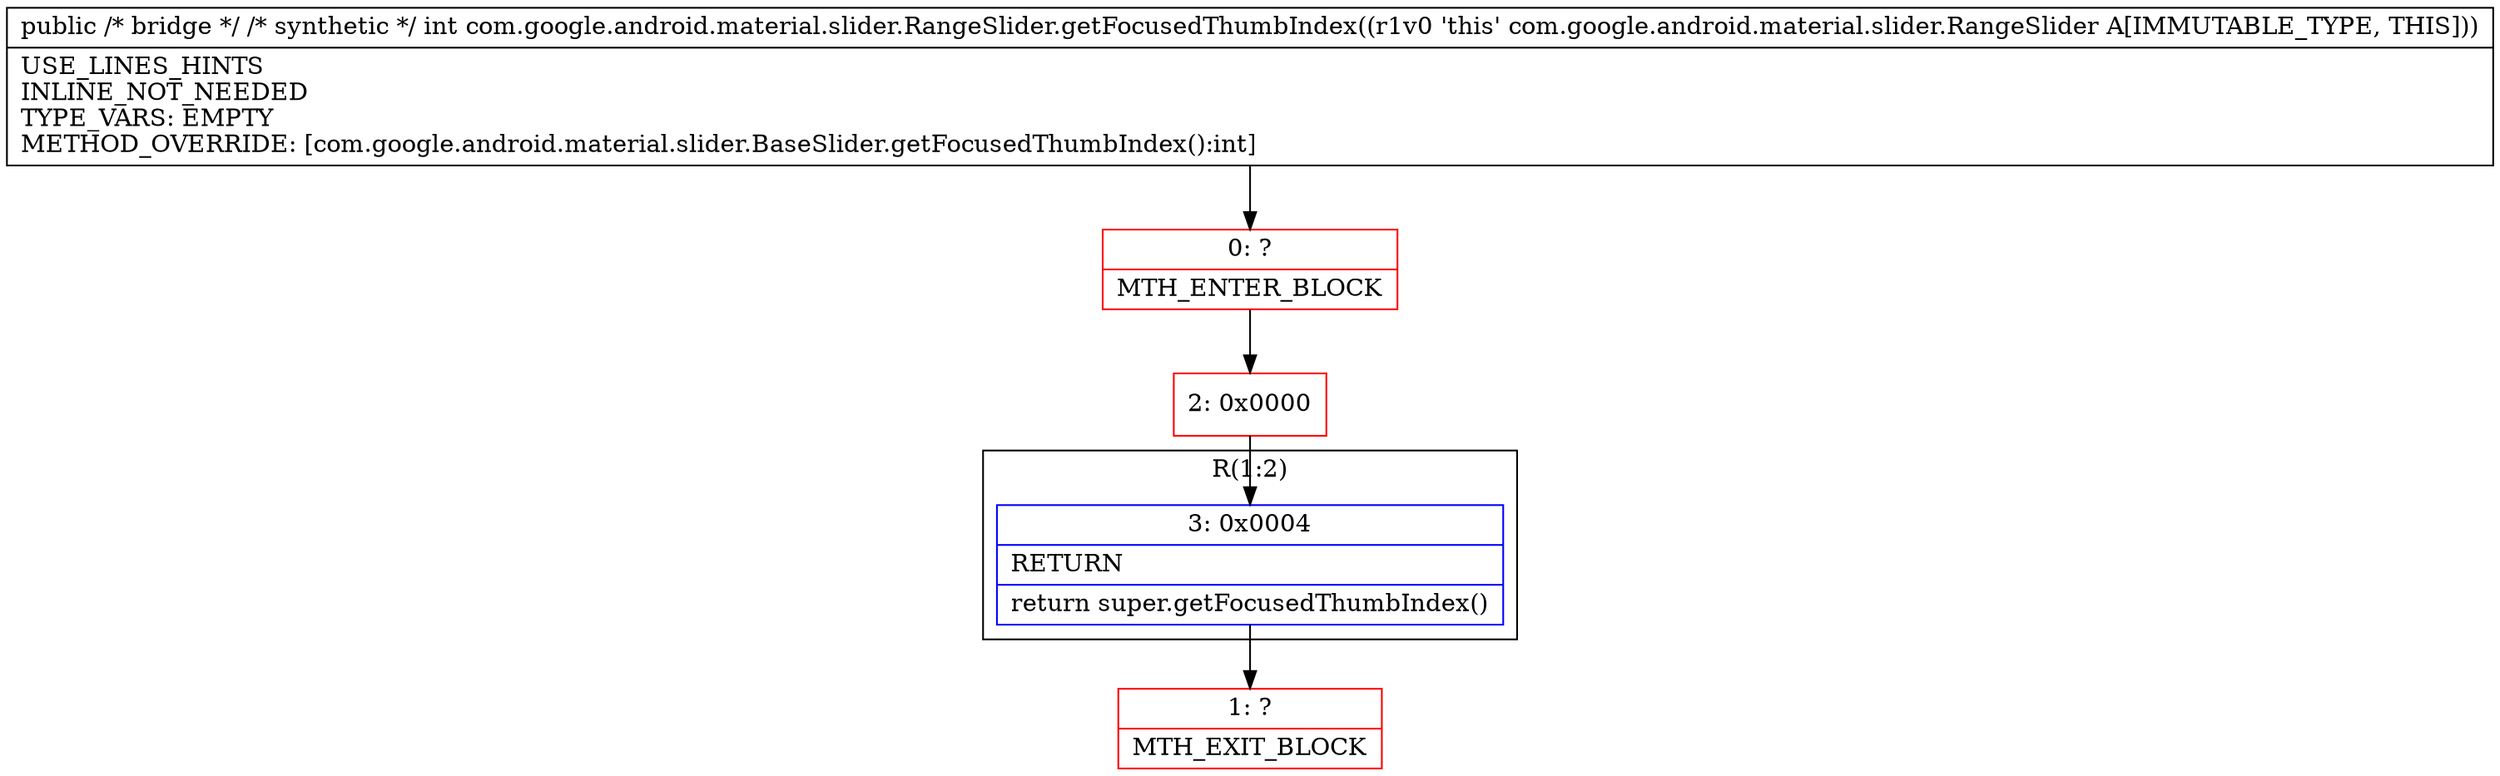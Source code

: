 digraph "CFG forcom.google.android.material.slider.RangeSlider.getFocusedThumbIndex()I" {
subgraph cluster_Region_595425915 {
label = "R(1:2)";
node [shape=record,color=blue];
Node_3 [shape=record,label="{3\:\ 0x0004|RETURN\l|return super.getFocusedThumbIndex()\l}"];
}
Node_0 [shape=record,color=red,label="{0\:\ ?|MTH_ENTER_BLOCK\l}"];
Node_2 [shape=record,color=red,label="{2\:\ 0x0000}"];
Node_1 [shape=record,color=red,label="{1\:\ ?|MTH_EXIT_BLOCK\l}"];
MethodNode[shape=record,label="{public \/* bridge *\/ \/* synthetic *\/ int com.google.android.material.slider.RangeSlider.getFocusedThumbIndex((r1v0 'this' com.google.android.material.slider.RangeSlider A[IMMUTABLE_TYPE, THIS]))  | USE_LINES_HINTS\lINLINE_NOT_NEEDED\lTYPE_VARS: EMPTY\lMETHOD_OVERRIDE: [com.google.android.material.slider.BaseSlider.getFocusedThumbIndex():int]\l}"];
MethodNode -> Node_0;Node_3 -> Node_1;
Node_0 -> Node_2;
Node_2 -> Node_3;
}

